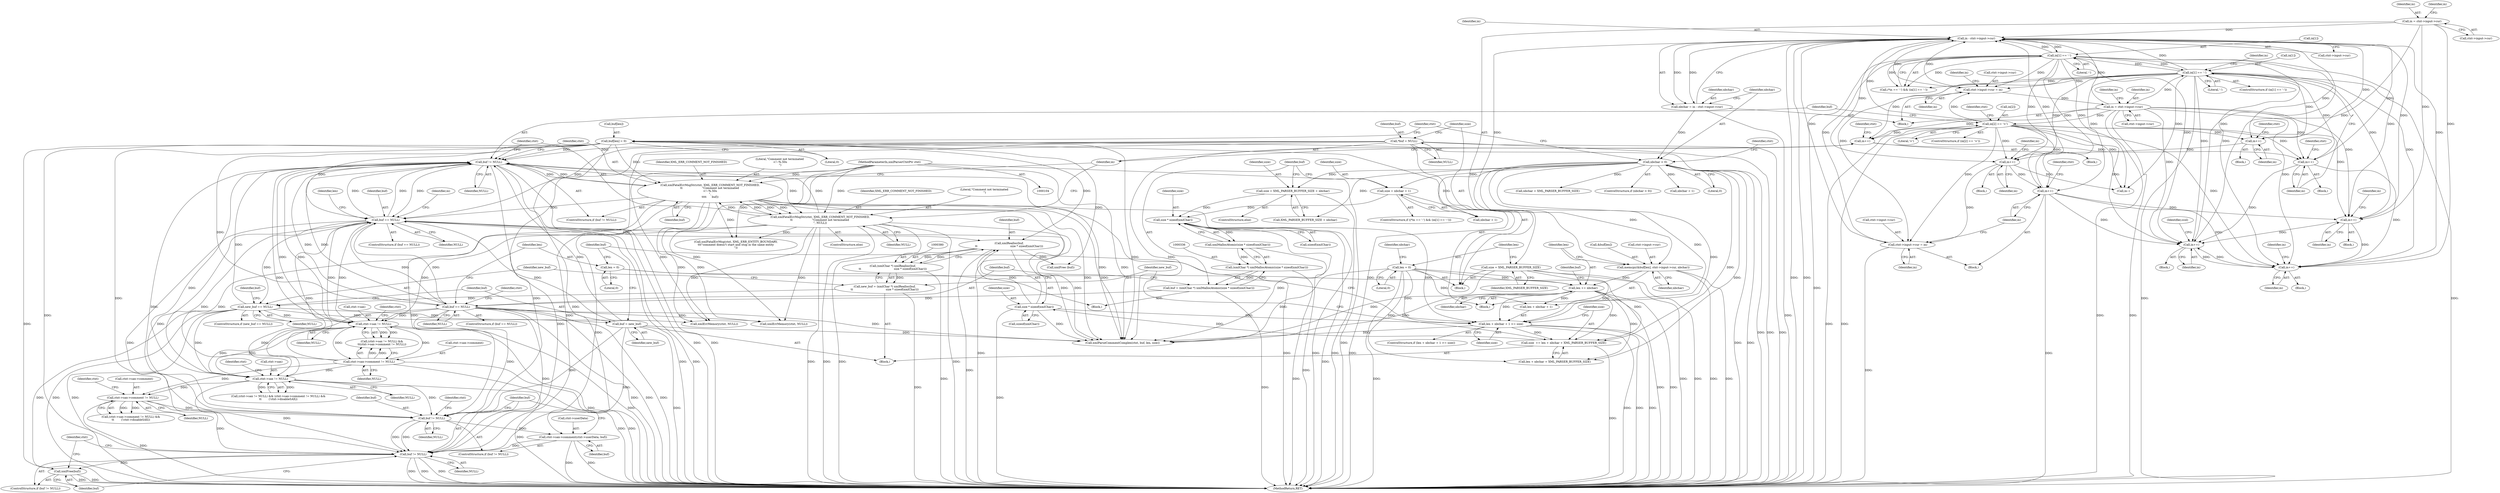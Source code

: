 digraph "0_Chrome_d0947db40187f4708c58e64cbd6013faf9eddeed_8@pointer" {
"1000557" [label="(Call,buf != NULL)"];
"1000579" [label="(Call,buf != NULL)"];
"1000343" [label="(Call,buf == NULL)"];
"1000333" [label="(Call,buf = (xmlChar *) xmlMallocAtomic(size * sizeof(xmlChar)))"];
"1000335" [label="(Call,(xmlChar *) xmlMallocAtomic(size * sizeof(xmlChar)))"];
"1000337" [label="(Call,xmlMallocAtomic(size * sizeof(xmlChar)))"];
"1000338" [label="(Call,size * sizeof(xmlChar))"];
"1000328" [label="(Call,size = XML_PARSER_BUFFER_SIZE + nbchar)"];
"1000287" [label="(Call,nbchar > 0)"];
"1000277" [label="(Call,nbchar = in - ctxt->input->cur)"];
"1000279" [label="(Call,in - ctxt->input->cur)"];
"1000508" [label="(Call,in[1] == '-')"];
"1000317" [label="(Call,in[1] == '-')"];
"1000494" [label="(Call,in = ctxt->input->cur)"];
"1000425" [label="(Call,ctxt->input->cur = in)"];
"1000515" [label="(Call,in[2] == '>')"];
"1000238" [label="(Call,in++)"];
"1000601" [label="(Call,in++)"];
"1000593" [label="(Call,in++)"];
"1000474" [label="(Call,in++)"];
"1000459" [label="(Call,in++)"];
"1000438" [label="(Call,in++)"];
"1000198" [label="(Call,in++)"];
"1000168" [label="(Call,in = ctxt->input->cur)"];
"1000270" [label="(Call,in++)"];
"1000467" [label="(Call,ctxt->input->cur = in)"];
"1000322" [label="(Call,size = nbchar + 1)"];
"1000420" [label="(Call,buf[len] = 0)"];
"1000307" [label="(Call,buf == NULL)"];
"1000403" [label="(Call,buf = new_buf)"];
"1000388" [label="(Call,new_buf == NULL)"];
"1000377" [label="(Call,new_buf = (xmlChar *) xmlRealloc(buf,\n\t\t                                     size * sizeof(xmlChar)))"];
"1000379" [label="(Call,(xmlChar *) xmlRealloc(buf,\n\t\t                                     size * sizeof(xmlChar)))"];
"1000381" [label="(Call,xmlRealloc(buf,\n\t\t                                     size * sizeof(xmlChar)))"];
"1000383" [label="(Call,size * sizeof(xmlChar))"];
"1000370" [label="(Call,size  += len + nbchar + XML_PARSER_BUFFER_SIZE)"];
"1000116" [label="(Call,len = 0)"];
"1000417" [label="(Call,len += nbchar)"];
"1000406" [label="(Call,memcpy(&buf[len], ctxt->input->cur, nbchar))"];
"1000356" [label="(Call,len = 0)"];
"1000361" [label="(Call,len + nbchar + 1 >= size)"];
"1000112" [label="(Call,size = XML_PARSER_BUFFER_SIZE)"];
"1000582" [label="(Call,xmlFatalErrMsgStr(ctxt, XML_ERR_COMMENT_NOT_FINISHED,\n\t\t                      \"Comment not terminated \n<!--%.50s\n\",\n\t\t\t\t      buf))"];
"1000588" [label="(Call,xmlFatalErrMsgStr(ctxt, XML_ERR_COMMENT_NOT_FINISHED,\n\t\t                      \"Comment not terminated \n\", NULL))"];
"1000105" [label="(MethodParameterIn,xmlParserCtxtPtr ctxt)"];
"1000108" [label="(Call,*buf = NULL)"];
"1000298" [label="(Call,ctxt->sax->comment != NULL)"];
"1000293" [label="(Call,ctxt->sax != NULL)"];
"1000544" [label="(Call,ctxt->sax->comment != NULL)"];
"1000538" [label="(Call,ctxt->sax != NULL)"];
"1000560" [label="(Call,ctxt->sax->comment(ctxt->userData, buf))"];
"1000567" [label="(Call,buf != NULL)"];
"1000570" [label="(Call,xmlFree(buf))"];
"1000287" [label="(Call,nbchar > 0)"];
"1000592" [label="(Identifier,NULL)"];
"1000333" [label="(Call,buf = (xmlChar *) xmlMallocAtomic(size * sizeof(xmlChar)))"];
"1000570" [label="(Call,xmlFree(buf))"];
"1000315" [label="(Identifier,in)"];
"1000110" [label="(Identifier,NULL)"];
"1000387" [label="(ControlStructure,if (new_buf == NULL))"];
"1000556" [label="(ControlStructure,if (buf != NULL))"];
"1000169" [label="(Identifier,in)"];
"1000294" [label="(Call,ctxt->sax)"];
"1000345" [label="(Identifier,NULL)"];
"1000542" [label="(Identifier,NULL)"];
"1000293" [label="(Call,ctxt->sax != NULL)"];
"1000328" [label="(Call,size = XML_PARSER_BUFFER_SIZE + nbchar)"];
"1000593" [label="(Call,in++)"];
"1000422" [label="(Identifier,buf)"];
"1000562" [label="(Identifier,ctxt)"];
"1000307" [label="(Call,buf == NULL)"];
"1000108" [label="(Call,*buf = NULL)"];
"1000543" [label="(Call,(ctxt->sax->comment != NULL) &&\n\t\t        (!ctxt->disableSAX))"];
"1000509" [label="(Call,in[1])"];
"1000584" [label="(Identifier,XML_ERR_COMMENT_NOT_FINISHED)"];
"1000357" [label="(Identifier,len)"];
"1000317" [label="(Call,in[1] == '-')"];
"1000569" [label="(Identifier,NULL)"];
"1000377" [label="(Call,new_buf = (xmlChar *) xmlRealloc(buf,\n\t\t                                     size * sizeof(xmlChar)))"];
"1000557" [label="(Call,buf != NULL)"];
"1000334" [label="(Identifier,buf)"];
"1000374" [label="(Call,nbchar + XML_PARSER_BUFFER_SIZE)"];
"1000602" [label="(Identifier,in)"];
"1000404" [label="(Identifier,buf)"];
"1000568" [label="(Identifier,buf)"];
"1000281" [label="(Call,ctxt->input->cur)"];
"1000295" [label="(Identifier,ctxt)"];
"1000425" [label="(Call,ctxt->input->cur = in)"];
"1000305" [label="(Block,)"];
"1000363" [label="(Identifier,len)"];
"1000329" [label="(Identifier,size)"];
"1000525" [label="(Identifier,ctxt)"];
"1000392" [label="(Call,xmlFree (buf))"];
"1000384" [label="(Identifier,size)"];
"1000385" [label="(Call,sizeof(xmlChar))"];
"1000114" [label="(Identifier,XML_PARSER_BUFFER_SIZE)"];
"1000420" [label="(Call,buf[len] = 0)"];
"1000407" [label="(Call,&buf[len])"];
"1000547" [label="(Identifier,ctxt)"];
"1000539" [label="(Call,ctxt->sax)"];
"1000458" [label="(Block,)"];
"1000464" [label="(Identifier,in)"];
"1000368" [label="(Block,)"];
"1000371" [label="(Identifier,size)"];
"1000571" [label="(Identifier,buf)"];
"1000579" [label="(Call,buf != NULL)"];
"1000581" [label="(Identifier,NULL)"];
"1000624" [label="(Call,xmlParseCommentComplex(ctxt, buf, len, size))"];
"1000467" [label="(Call,ctxt->input->cur = in)"];
"1000550" [label="(Identifier,NULL)"];
"1000512" [label="(Literal,'-')"];
"1000558" [label="(Identifier,buf)"];
"1000589" [label="(Identifier,ctxt)"];
"1000321" [label="(Literal,'-')"];
"1000176" [label="(Block,)"];
"1000466" [label="(Block,)"];
"1000390" [label="(Identifier,NULL)"];
"1000361" [label="(Call,len + nbchar + 1 >= size)"];
"1000496" [label="(Call,ctxt->input->cur)"];
"1000561" [label="(Call,ctxt->userData)"];
"1000367" [label="(Identifier,size)"];
"1000342" [label="(ControlStructure,if (buf == NULL))"];
"1000113" [label="(Identifier,size)"];
"1000323" [label="(Identifier,size)"];
"1000578" [label="(ControlStructure,if (buf != NULL))"];
"1000560" [label="(Call,ctxt->sax->comment(ctxt->userData, buf))"];
"1000517" [label="(Identifier,in)"];
"1000437" [label="(Block,)"];
"1000590" [label="(Identifier,XML_ERR_COMMENT_NOT_FINISHED)"];
"1000299" [label="(Call,ctxt->sax->comment)"];
"1000383" [label="(Call,size * sizeof(xmlChar))"];
"1000348" [label="(Identifier,ctxt)"];
"1000358" [label="(Literal,0)"];
"1000635" [label="(MethodReturn,RET)"];
"1000288" [label="(Identifier,nbchar)"];
"1000337" [label="(Call,xmlMallocAtomic(size * sizeof(xmlChar)))"];
"1000566" [label="(ControlStructure,if (buf != NULL))"];
"1000494" [label="(Call,in = ctxt->input->cur)"];
"1000382" [label="(Identifier,buf)"];
"1000238" [label="(Call,in++)"];
"1000199" [label="(Identifier,in)"];
"1000606" [label="(Identifier,ctxt)"];
"1000370" [label="(Call,size  += len + nbchar + XML_PARSER_BUFFER_SIZE)"];
"1000567" [label="(Call,buf != NULL)"];
"1000393" [label="(Identifier,buf)"];
"1000431" [label="(Identifier,in)"];
"1000585" [label="(Literal,\"Comment not terminated \n<!--%.50s\n\")"];
"1000474" [label="(Call,in++)"];
"1000601" [label="(Call,in++)"];
"1000417" [label="(Call,len += nbchar)"];
"1000344" [label="(Identifier,buf)"];
"1000339" [label="(Identifier,size)"];
"1000168" [label="(Call,in = ctxt->input->cur)"];
"1000479" [label="(Identifier,ctxt)"];
"1000379" [label="(Call,(xmlChar *) xmlRealloc(buf,\n\t\t                                     size * sizeof(xmlChar)))"];
"1000306" [label="(ControlStructure,if (buf == NULL))"];
"1000553" [label="(Identifier,ctxt)"];
"1000372" [label="(Call,len + nbchar + XML_PARSER_BUFFER_SIZE)"];
"1000274" [label="(Identifier,in)"];
"1000280" [label="(Identifier,in)"];
"1000443" [label="(Identifier,ctxt)"];
"1000416" [label="(Identifier,nbchar)"];
"1000362" [label="(Call,len + nbchar + 1)"];
"1000330" [label="(Call,XML_PARSER_BUFFER_SIZE + nbchar)"];
"1000515" [label="(Call,in[2] == '>')"];
"1000506" [label="(Block,)"];
"1000508" [label="(Call,in[1] == '-')"];
"1000327" [label="(ControlStructure,else)"];
"1000298" [label="(Call,ctxt->sax->comment != NULL)"];
"1000322" [label="(Call,size = nbchar + 1)"];
"1000301" [label="(Identifier,ctxt)"];
"1000170" [label="(Call,ctxt->input->cur)"];
"1000237" [label="(Block,)"];
"1000277" [label="(Call,nbchar = in - ctxt->input->cur)"];
"1000583" [label="(Identifier,ctxt)"];
"1000389" [label="(Identifier,new_buf)"];
"1000241" [label="(Identifier,ccol)"];
"1000544" [label="(Call,ctxt->sax->comment != NULL)"];
"1000411" [label="(Call,ctxt->input->cur)"];
"1000180" [label="(Identifier,in)"];
"1000335" [label="(Call,(xmlChar *) xmlMallocAtomic(size * sizeof(xmlChar)))"];
"1000439" [label="(Identifier,in)"];
"1000116" [label="(Call,len = 0)"];
"1000424" [label="(Literal,0)"];
"1000530" [label="(Call,xmlFatalErrMsg(ctxt, XML_ERR_ENTITY_BOUNDARY,\n\t\t\t\"comment doesn't start and stop in the same entity\n\"))"];
"1000356" [label="(Call,len = 0)"];
"1000381" [label="(Call,xmlRealloc(buf,\n\t\t                                     size * sizeof(xmlChar)))"];
"1000118" [label="(Literal,0)"];
"1000507" [label="(ControlStructure,if (in[1] == '-'))"];
"1000198" [label="(Call,in++)"];
"1000564" [label="(Identifier,buf)"];
"1000586" [label="(Identifier,buf)"];
"1000343" [label="(Call,buf == NULL)"];
"1000286" [label="(ControlStructure,if (nbchar > 0))"];
"1000495" [label="(Identifier,in)"];
"1000105" [label="(MethodParameterIn,xmlParserCtxtPtr ctxt)"];
"1000338" [label="(Call,size * sizeof(xmlChar))"];
"1000347" [label="(Call,xmlErrMemory(ctxt, NULL))"];
"1000580" [label="(Identifier,buf)"];
"1000490" [label="(Call,in--)"];
"1000468" [label="(Call,ctxt->input->cur)"];
"1000297" [label="(Identifier,NULL)"];
"1000279" [label="(Call,in - ctxt->input->cur)"];
"1000574" [label="(Identifier,ctxt)"];
"1000519" [label="(Literal,'>')"];
"1000421" [label="(Call,buf[len])"];
"1000312" [label="(Call,(*in == '-') && (in[1] == '-'))"];
"1000403" [label="(Call,buf = new_buf)"];
"1000598" [label="(Identifier,ctxt)"];
"1000459" [label="(Call,in++)"];
"1000438" [label="(Call,in++)"];
"1000587" [label="(ControlStructure,else)"];
"1000309" [label="(Identifier,NULL)"];
"1000340" [label="(Call,sizeof(xmlChar))"];
"1000112" [label="(Call,size = XML_PARSER_BUFFER_SIZE)"];
"1000516" [label="(Call,in[2])"];
"1000559" [label="(Identifier,NULL)"];
"1000318" [label="(Call,in[1])"];
"1000278" [label="(Identifier,nbchar)"];
"1000256" [label="(Block,)"];
"1000117" [label="(Identifier,len)"];
"1000109" [label="(Identifier,buf)"];
"1000426" [label="(Call,ctxt->input->cur)"];
"1000504" [label="(Identifier,in)"];
"1000475" [label="(Identifier,in)"];
"1000394" [label="(Call,xmlErrMemory(ctxt, NULL))"];
"1000409" [label="(Identifier,buf)"];
"1000271" [label="(Identifier,in)"];
"1000588" [label="(Call,xmlFatalErrMsgStr(ctxt, XML_ERR_COMMENT_NOT_FINISHED,\n\t\t                      \"Comment not terminated \n\", NULL))"];
"1000364" [label="(Call,nbchar + 1)"];
"1000360" [label="(ControlStructure,if (len + nbchar + 1 >= size))"];
"1000311" [label="(ControlStructure,if ((*in == '-') && (in[1] == '-')))"];
"1000538" [label="(Call,ctxt->sax != NULL)"];
"1000270" [label="(Call,in++)"];
"1000419" [label="(Identifier,nbchar)"];
"1000202" [label="(Identifier,in)"];
"1000239" [label="(Identifier,in)"];
"1000406" [label="(Call,memcpy(&buf[len], ctxt->input->cur, nbchar))"];
"1000537" [label="(Call,(ctxt->sax != NULL) && (ctxt->sax->comment != NULL) &&\n\t\t        (!ctxt->disableSAX))"];
"1000514" [label="(ControlStructure,if (in[2] == '>'))"];
"1000378" [label="(Identifier,new_buf)"];
"1000545" [label="(Call,ctxt->sax->comment)"];
"1000405" [label="(Identifier,new_buf)"];
"1000324" [label="(Call,nbchar + 1)"];
"1000308" [label="(Identifier,buf)"];
"1000435" [label="(Identifier,in)"];
"1000473" [label="(Identifier,in)"];
"1000594" [label="(Identifier,in)"];
"1000388" [label="(Call,new_buf == NULL)"];
"1000591" [label="(Literal,\"Comment not terminated \n\")"];
"1000289" [label="(Literal,0)"];
"1000428" [label="(Identifier,ctxt)"];
"1000292" [label="(Call,(ctxt->sax != NULL) &&\n\t\t(ctxt->sax->comment != NULL))"];
"1000460" [label="(Identifier,in)"];
"1000310" [label="(Block,)"];
"1000106" [label="(Block,)"];
"1000304" [label="(Identifier,NULL)"];
"1000123" [label="(Identifier,nbchar)"];
"1000184" [label="(Block,)"];
"1000513" [label="(Block,)"];
"1000418" [label="(Identifier,len)"];
"1000582" [label="(Call,xmlFatalErrMsgStr(ctxt, XML_ERR_COMMENT_NOT_FINISHED,\n\t\t                      \"Comment not terminated \n<!--%.50s\n\",\n\t\t\t\t      buf))"];
"1000557" -> "1000556"  [label="AST: "];
"1000557" -> "1000559"  [label="CFG: "];
"1000558" -> "1000557"  [label="AST: "];
"1000559" -> "1000557"  [label="AST: "];
"1000562" -> "1000557"  [label="CFG: "];
"1000568" -> "1000557"  [label="CFG: "];
"1000579" -> "1000557"  [label="DDG: "];
"1000343" -> "1000557"  [label="DDG: "];
"1000403" -> "1000557"  [label="DDG: "];
"1000582" -> "1000557"  [label="DDG: "];
"1000420" -> "1000557"  [label="DDG: "];
"1000307" -> "1000557"  [label="DDG: "];
"1000108" -> "1000557"  [label="DDG: "];
"1000544" -> "1000557"  [label="DDG: "];
"1000538" -> "1000557"  [label="DDG: "];
"1000557" -> "1000560"  [label="DDG: "];
"1000557" -> "1000567"  [label="DDG: "];
"1000557" -> "1000567"  [label="DDG: "];
"1000579" -> "1000578"  [label="AST: "];
"1000579" -> "1000581"  [label="CFG: "];
"1000580" -> "1000579"  [label="AST: "];
"1000581" -> "1000579"  [label="AST: "];
"1000583" -> "1000579"  [label="CFG: "];
"1000589" -> "1000579"  [label="CFG: "];
"1000579" -> "1000635"  [label="DDG: "];
"1000579" -> "1000635"  [label="DDG: "];
"1000579" -> "1000293"  [label="DDG: "];
"1000579" -> "1000307"  [label="DDG: "];
"1000579" -> "1000538"  [label="DDG: "];
"1000579" -> "1000567"  [label="DDG: "];
"1000343" -> "1000579"  [label="DDG: "];
"1000343" -> "1000579"  [label="DDG: "];
"1000403" -> "1000579"  [label="DDG: "];
"1000582" -> "1000579"  [label="DDG: "];
"1000420" -> "1000579"  [label="DDG: "];
"1000307" -> "1000579"  [label="DDG: "];
"1000307" -> "1000579"  [label="DDG: "];
"1000108" -> "1000579"  [label="DDG: "];
"1000298" -> "1000579"  [label="DDG: "];
"1000588" -> "1000579"  [label="DDG: "];
"1000293" -> "1000579"  [label="DDG: "];
"1000388" -> "1000579"  [label="DDG: "];
"1000579" -> "1000582"  [label="DDG: "];
"1000579" -> "1000588"  [label="DDG: "];
"1000579" -> "1000624"  [label="DDG: "];
"1000343" -> "1000342"  [label="AST: "];
"1000343" -> "1000345"  [label="CFG: "];
"1000344" -> "1000343"  [label="AST: "];
"1000345" -> "1000343"  [label="AST: "];
"1000348" -> "1000343"  [label="CFG: "];
"1000357" -> "1000343"  [label="CFG: "];
"1000343" -> "1000635"  [label="DDG: "];
"1000343" -> "1000635"  [label="DDG: "];
"1000343" -> "1000635"  [label="DDG: "];
"1000343" -> "1000293"  [label="DDG: "];
"1000343" -> "1000307"  [label="DDG: "];
"1000333" -> "1000343"  [label="DDG: "];
"1000420" -> "1000343"  [label="DDG: "];
"1000307" -> "1000343"  [label="DDG: "];
"1000343" -> "1000347"  [label="DDG: "];
"1000343" -> "1000538"  [label="DDG: "];
"1000343" -> "1000567"  [label="DDG: "];
"1000343" -> "1000624"  [label="DDG: "];
"1000333" -> "1000310"  [label="AST: "];
"1000333" -> "1000335"  [label="CFG: "];
"1000334" -> "1000333"  [label="AST: "];
"1000335" -> "1000333"  [label="AST: "];
"1000344" -> "1000333"  [label="CFG: "];
"1000333" -> "1000635"  [label="DDG: "];
"1000335" -> "1000333"  [label="DDG: "];
"1000335" -> "1000337"  [label="CFG: "];
"1000336" -> "1000335"  [label="AST: "];
"1000337" -> "1000335"  [label="AST: "];
"1000335" -> "1000635"  [label="DDG: "];
"1000337" -> "1000335"  [label="DDG: "];
"1000337" -> "1000338"  [label="CFG: "];
"1000338" -> "1000337"  [label="AST: "];
"1000337" -> "1000635"  [label="DDG: "];
"1000338" -> "1000337"  [label="DDG: "];
"1000338" -> "1000340"  [label="CFG: "];
"1000339" -> "1000338"  [label="AST: "];
"1000340" -> "1000338"  [label="AST: "];
"1000338" -> "1000635"  [label="DDG: "];
"1000328" -> "1000338"  [label="DDG: "];
"1000322" -> "1000338"  [label="DDG: "];
"1000338" -> "1000361"  [label="DDG: "];
"1000338" -> "1000624"  [label="DDG: "];
"1000328" -> "1000327"  [label="AST: "];
"1000328" -> "1000330"  [label="CFG: "];
"1000329" -> "1000328"  [label="AST: "];
"1000330" -> "1000328"  [label="AST: "];
"1000334" -> "1000328"  [label="CFG: "];
"1000328" -> "1000635"  [label="DDG: "];
"1000287" -> "1000328"  [label="DDG: "];
"1000287" -> "1000286"  [label="AST: "];
"1000287" -> "1000289"  [label="CFG: "];
"1000288" -> "1000287"  [label="AST: "];
"1000289" -> "1000287"  [label="AST: "];
"1000295" -> "1000287"  [label="CFG: "];
"1000428" -> "1000287"  [label="CFG: "];
"1000287" -> "1000635"  [label="DDG: "];
"1000287" -> "1000635"  [label="DDG: "];
"1000277" -> "1000287"  [label="DDG: "];
"1000287" -> "1000322"  [label="DDG: "];
"1000287" -> "1000324"  [label="DDG: "];
"1000287" -> "1000330"  [label="DDG: "];
"1000287" -> "1000361"  [label="DDG: "];
"1000287" -> "1000362"  [label="DDG: "];
"1000287" -> "1000364"  [label="DDG: "];
"1000287" -> "1000370"  [label="DDG: "];
"1000287" -> "1000372"  [label="DDG: "];
"1000287" -> "1000374"  [label="DDG: "];
"1000287" -> "1000406"  [label="DDG: "];
"1000277" -> "1000176"  [label="AST: "];
"1000277" -> "1000279"  [label="CFG: "];
"1000278" -> "1000277"  [label="AST: "];
"1000279" -> "1000277"  [label="AST: "];
"1000288" -> "1000277"  [label="CFG: "];
"1000277" -> "1000635"  [label="DDG: "];
"1000279" -> "1000277"  [label="DDG: "];
"1000279" -> "1000277"  [label="DDG: "];
"1000279" -> "1000281"  [label="CFG: "];
"1000280" -> "1000279"  [label="AST: "];
"1000281" -> "1000279"  [label="AST: "];
"1000279" -> "1000635"  [label="DDG: "];
"1000279" -> "1000635"  [label="DDG: "];
"1000508" -> "1000279"  [label="DDG: "];
"1000238" -> "1000279"  [label="DDG: "];
"1000601" -> "1000279"  [label="DDG: "];
"1000474" -> "1000279"  [label="DDG: "];
"1000198" -> "1000279"  [label="DDG: "];
"1000270" -> "1000279"  [label="DDG: "];
"1000168" -> "1000279"  [label="DDG: "];
"1000317" -> "1000279"  [label="DDG: "];
"1000494" -> "1000279"  [label="DDG: "];
"1000515" -> "1000279"  [label="DDG: "];
"1000467" -> "1000279"  [label="DDG: "];
"1000425" -> "1000279"  [label="DDG: "];
"1000279" -> "1000317"  [label="DDG: "];
"1000279" -> "1000406"  [label="DDG: "];
"1000279" -> "1000425"  [label="DDG: "];
"1000279" -> "1000438"  [label="DDG: "];
"1000279" -> "1000459"  [label="DDG: "];
"1000508" -> "1000507"  [label="AST: "];
"1000508" -> "1000512"  [label="CFG: "];
"1000509" -> "1000508"  [label="AST: "];
"1000512" -> "1000508"  [label="AST: "];
"1000517" -> "1000508"  [label="CFG: "];
"1000602" -> "1000508"  [label="CFG: "];
"1000508" -> "1000635"  [label="DDG: "];
"1000508" -> "1000635"  [label="DDG: "];
"1000508" -> "1000198"  [label="DDG: "];
"1000508" -> "1000238"  [label="DDG: "];
"1000508" -> "1000270"  [label="DDG: "];
"1000508" -> "1000312"  [label="DDG: "];
"1000508" -> "1000317"  [label="DDG: "];
"1000508" -> "1000425"  [label="DDG: "];
"1000508" -> "1000438"  [label="DDG: "];
"1000508" -> "1000459"  [label="DDG: "];
"1000508" -> "1000467"  [label="DDG: "];
"1000508" -> "1000474"  [label="DDG: "];
"1000508" -> "1000490"  [label="DDG: "];
"1000317" -> "1000508"  [label="DDG: "];
"1000494" -> "1000508"  [label="DDG: "];
"1000508" -> "1000593"  [label="DDG: "];
"1000508" -> "1000601"  [label="DDG: "];
"1000317" -> "1000312"  [label="AST: "];
"1000317" -> "1000321"  [label="CFG: "];
"1000318" -> "1000317"  [label="AST: "];
"1000321" -> "1000317"  [label="AST: "];
"1000312" -> "1000317"  [label="CFG: "];
"1000317" -> "1000635"  [label="DDG: "];
"1000317" -> "1000198"  [label="DDG: "];
"1000317" -> "1000238"  [label="DDG: "];
"1000317" -> "1000270"  [label="DDG: "];
"1000317" -> "1000312"  [label="DDG: "];
"1000317" -> "1000312"  [label="DDG: "];
"1000317" -> "1000425"  [label="DDG: "];
"1000317" -> "1000438"  [label="DDG: "];
"1000317" -> "1000459"  [label="DDG: "];
"1000317" -> "1000467"  [label="DDG: "];
"1000317" -> "1000474"  [label="DDG: "];
"1000317" -> "1000490"  [label="DDG: "];
"1000494" -> "1000176"  [label="AST: "];
"1000494" -> "1000496"  [label="CFG: "];
"1000495" -> "1000494"  [label="AST: "];
"1000496" -> "1000494"  [label="AST: "];
"1000504" -> "1000494"  [label="CFG: "];
"1000494" -> "1000635"  [label="DDG: "];
"1000494" -> "1000635"  [label="DDG: "];
"1000494" -> "1000198"  [label="DDG: "];
"1000494" -> "1000238"  [label="DDG: "];
"1000494" -> "1000270"  [label="DDG: "];
"1000425" -> "1000494"  [label="DDG: "];
"1000494" -> "1000515"  [label="DDG: "];
"1000494" -> "1000593"  [label="DDG: "];
"1000494" -> "1000601"  [label="DDG: "];
"1000425" -> "1000176"  [label="AST: "];
"1000425" -> "1000431"  [label="CFG: "];
"1000426" -> "1000425"  [label="AST: "];
"1000431" -> "1000425"  [label="AST: "];
"1000435" -> "1000425"  [label="CFG: "];
"1000515" -> "1000425"  [label="DDG: "];
"1000515" -> "1000514"  [label="AST: "];
"1000515" -> "1000519"  [label="CFG: "];
"1000516" -> "1000515"  [label="AST: "];
"1000519" -> "1000515"  [label="AST: "];
"1000525" -> "1000515"  [label="CFG: "];
"1000580" -> "1000515"  [label="CFG: "];
"1000515" -> "1000635"  [label="DDG: "];
"1000515" -> "1000635"  [label="DDG: "];
"1000515" -> "1000198"  [label="DDG: "];
"1000515" -> "1000238"  [label="DDG: "];
"1000515" -> "1000270"  [label="DDG: "];
"1000515" -> "1000438"  [label="DDG: "];
"1000515" -> "1000459"  [label="DDG: "];
"1000515" -> "1000467"  [label="DDG: "];
"1000515" -> "1000474"  [label="DDG: "];
"1000515" -> "1000490"  [label="DDG: "];
"1000515" -> "1000593"  [label="DDG: "];
"1000515" -> "1000601"  [label="DDG: "];
"1000238" -> "1000237"  [label="AST: "];
"1000238" -> "1000239"  [label="CFG: "];
"1000239" -> "1000238"  [label="AST: "];
"1000241" -> "1000238"  [label="CFG: "];
"1000601" -> "1000238"  [label="DDG: "];
"1000474" -> "1000238"  [label="DDG: "];
"1000198" -> "1000238"  [label="DDG: "];
"1000270" -> "1000238"  [label="DDG: "];
"1000168" -> "1000238"  [label="DDG: "];
"1000238" -> "1000270"  [label="DDG: "];
"1000601" -> "1000506"  [label="AST: "];
"1000601" -> "1000602"  [label="CFG: "];
"1000602" -> "1000601"  [label="AST: "];
"1000606" -> "1000601"  [label="CFG: "];
"1000601" -> "1000270"  [label="DDG: "];
"1000593" -> "1000601"  [label="DDG: "];
"1000593" -> "1000513"  [label="AST: "];
"1000593" -> "1000594"  [label="CFG: "];
"1000594" -> "1000593"  [label="AST: "];
"1000598" -> "1000593"  [label="CFG: "];
"1000474" -> "1000466"  [label="AST: "];
"1000474" -> "1000475"  [label="CFG: "];
"1000475" -> "1000474"  [label="AST: "];
"1000479" -> "1000474"  [label="CFG: "];
"1000474" -> "1000635"  [label="DDG: "];
"1000474" -> "1000198"  [label="DDG: "];
"1000474" -> "1000270"  [label="DDG: "];
"1000459" -> "1000474"  [label="DDG: "];
"1000459" -> "1000458"  [label="AST: "];
"1000459" -> "1000460"  [label="CFG: "];
"1000460" -> "1000459"  [label="AST: "];
"1000464" -> "1000459"  [label="CFG: "];
"1000438" -> "1000459"  [label="DDG: "];
"1000459" -> "1000467"  [label="DDG: "];
"1000459" -> "1000490"  [label="DDG: "];
"1000438" -> "1000437"  [label="AST: "];
"1000438" -> "1000439"  [label="CFG: "];
"1000439" -> "1000438"  [label="AST: "];
"1000443" -> "1000438"  [label="CFG: "];
"1000198" -> "1000184"  [label="AST: "];
"1000198" -> "1000199"  [label="CFG: "];
"1000199" -> "1000198"  [label="AST: "];
"1000202" -> "1000198"  [label="CFG: "];
"1000168" -> "1000198"  [label="DDG: "];
"1000198" -> "1000270"  [label="DDG: "];
"1000168" -> "1000106"  [label="AST: "];
"1000168" -> "1000170"  [label="CFG: "];
"1000169" -> "1000168"  [label="AST: "];
"1000170" -> "1000168"  [label="AST: "];
"1000180" -> "1000168"  [label="CFG: "];
"1000168" -> "1000270"  [label="DDG: "];
"1000270" -> "1000256"  [label="AST: "];
"1000270" -> "1000271"  [label="CFG: "];
"1000271" -> "1000270"  [label="AST: "];
"1000274" -> "1000270"  [label="CFG: "];
"1000467" -> "1000466"  [label="AST: "];
"1000467" -> "1000473"  [label="CFG: "];
"1000468" -> "1000467"  [label="AST: "];
"1000473" -> "1000467"  [label="AST: "];
"1000475" -> "1000467"  [label="CFG: "];
"1000467" -> "1000635"  [label="DDG: "];
"1000322" -> "1000311"  [label="AST: "];
"1000322" -> "1000324"  [label="CFG: "];
"1000323" -> "1000322"  [label="AST: "];
"1000324" -> "1000322"  [label="AST: "];
"1000334" -> "1000322"  [label="CFG: "];
"1000322" -> "1000635"  [label="DDG: "];
"1000420" -> "1000305"  [label="AST: "];
"1000420" -> "1000424"  [label="CFG: "];
"1000421" -> "1000420"  [label="AST: "];
"1000424" -> "1000420"  [label="AST: "];
"1000428" -> "1000420"  [label="CFG: "];
"1000420" -> "1000635"  [label="DDG: "];
"1000420" -> "1000307"  [label="DDG: "];
"1000420" -> "1000381"  [label="DDG: "];
"1000420" -> "1000392"  [label="DDG: "];
"1000420" -> "1000560"  [label="DDG: "];
"1000420" -> "1000567"  [label="DDG: "];
"1000420" -> "1000570"  [label="DDG: "];
"1000420" -> "1000582"  [label="DDG: "];
"1000420" -> "1000624"  [label="DDG: "];
"1000307" -> "1000306"  [label="AST: "];
"1000307" -> "1000309"  [label="CFG: "];
"1000308" -> "1000307"  [label="AST: "];
"1000309" -> "1000307"  [label="AST: "];
"1000315" -> "1000307"  [label="CFG: "];
"1000363" -> "1000307"  [label="CFG: "];
"1000307" -> "1000635"  [label="DDG: "];
"1000307" -> "1000635"  [label="DDG: "];
"1000307" -> "1000293"  [label="DDG: "];
"1000403" -> "1000307"  [label="DDG: "];
"1000582" -> "1000307"  [label="DDG: "];
"1000108" -> "1000307"  [label="DDG: "];
"1000298" -> "1000307"  [label="DDG: "];
"1000293" -> "1000307"  [label="DDG: "];
"1000307" -> "1000381"  [label="DDG: "];
"1000307" -> "1000388"  [label="DDG: "];
"1000307" -> "1000538"  [label="DDG: "];
"1000307" -> "1000567"  [label="DDG: "];
"1000307" -> "1000624"  [label="DDG: "];
"1000403" -> "1000368"  [label="AST: "];
"1000403" -> "1000405"  [label="CFG: "];
"1000404" -> "1000403"  [label="AST: "];
"1000405" -> "1000403"  [label="AST: "];
"1000409" -> "1000403"  [label="CFG: "];
"1000403" -> "1000635"  [label="DDG: "];
"1000388" -> "1000403"  [label="DDG: "];
"1000403" -> "1000567"  [label="DDG: "];
"1000403" -> "1000624"  [label="DDG: "];
"1000388" -> "1000387"  [label="AST: "];
"1000388" -> "1000390"  [label="CFG: "];
"1000389" -> "1000388"  [label="AST: "];
"1000390" -> "1000388"  [label="AST: "];
"1000393" -> "1000388"  [label="CFG: "];
"1000404" -> "1000388"  [label="CFG: "];
"1000388" -> "1000635"  [label="DDG: "];
"1000388" -> "1000635"  [label="DDG: "];
"1000388" -> "1000635"  [label="DDG: "];
"1000388" -> "1000293"  [label="DDG: "];
"1000377" -> "1000388"  [label="DDG: "];
"1000388" -> "1000394"  [label="DDG: "];
"1000388" -> "1000538"  [label="DDG: "];
"1000377" -> "1000368"  [label="AST: "];
"1000377" -> "1000379"  [label="CFG: "];
"1000378" -> "1000377"  [label="AST: "];
"1000379" -> "1000377"  [label="AST: "];
"1000389" -> "1000377"  [label="CFG: "];
"1000377" -> "1000635"  [label="DDG: "];
"1000379" -> "1000377"  [label="DDG: "];
"1000379" -> "1000381"  [label="CFG: "];
"1000380" -> "1000379"  [label="AST: "];
"1000381" -> "1000379"  [label="AST: "];
"1000379" -> "1000635"  [label="DDG: "];
"1000381" -> "1000379"  [label="DDG: "];
"1000381" -> "1000379"  [label="DDG: "];
"1000381" -> "1000383"  [label="CFG: "];
"1000382" -> "1000381"  [label="AST: "];
"1000383" -> "1000381"  [label="AST: "];
"1000381" -> "1000635"  [label="DDG: "];
"1000383" -> "1000381"  [label="DDG: "];
"1000381" -> "1000392"  [label="DDG: "];
"1000383" -> "1000385"  [label="CFG: "];
"1000384" -> "1000383"  [label="AST: "];
"1000385" -> "1000383"  [label="AST: "];
"1000383" -> "1000635"  [label="DDG: "];
"1000383" -> "1000361"  [label="DDG: "];
"1000370" -> "1000383"  [label="DDG: "];
"1000383" -> "1000624"  [label="DDG: "];
"1000370" -> "1000368"  [label="AST: "];
"1000370" -> "1000372"  [label="CFG: "];
"1000371" -> "1000370"  [label="AST: "];
"1000372" -> "1000370"  [label="AST: "];
"1000378" -> "1000370"  [label="CFG: "];
"1000370" -> "1000635"  [label="DDG: "];
"1000116" -> "1000370"  [label="DDG: "];
"1000417" -> "1000370"  [label="DDG: "];
"1000361" -> "1000370"  [label="DDG: "];
"1000116" -> "1000106"  [label="AST: "];
"1000116" -> "1000118"  [label="CFG: "];
"1000117" -> "1000116"  [label="AST: "];
"1000118" -> "1000116"  [label="AST: "];
"1000123" -> "1000116"  [label="CFG: "];
"1000116" -> "1000635"  [label="DDG: "];
"1000116" -> "1000361"  [label="DDG: "];
"1000116" -> "1000362"  [label="DDG: "];
"1000116" -> "1000372"  [label="DDG: "];
"1000116" -> "1000417"  [label="DDG: "];
"1000116" -> "1000624"  [label="DDG: "];
"1000417" -> "1000305"  [label="AST: "];
"1000417" -> "1000419"  [label="CFG: "];
"1000418" -> "1000417"  [label="AST: "];
"1000419" -> "1000417"  [label="AST: "];
"1000422" -> "1000417"  [label="CFG: "];
"1000417" -> "1000635"  [label="DDG: "];
"1000417" -> "1000635"  [label="DDG: "];
"1000417" -> "1000361"  [label="DDG: "];
"1000417" -> "1000362"  [label="DDG: "];
"1000417" -> "1000372"  [label="DDG: "];
"1000406" -> "1000417"  [label="DDG: "];
"1000356" -> "1000417"  [label="DDG: "];
"1000417" -> "1000624"  [label="DDG: "];
"1000406" -> "1000305"  [label="AST: "];
"1000406" -> "1000416"  [label="CFG: "];
"1000407" -> "1000406"  [label="AST: "];
"1000411" -> "1000406"  [label="AST: "];
"1000416" -> "1000406"  [label="AST: "];
"1000418" -> "1000406"  [label="CFG: "];
"1000406" -> "1000635"  [label="DDG: "];
"1000406" -> "1000635"  [label="DDG: "];
"1000356" -> "1000310"  [label="AST: "];
"1000356" -> "1000358"  [label="CFG: "];
"1000357" -> "1000356"  [label="AST: "];
"1000358" -> "1000356"  [label="AST: "];
"1000409" -> "1000356"  [label="CFG: "];
"1000361" -> "1000360"  [label="AST: "];
"1000361" -> "1000367"  [label="CFG: "];
"1000362" -> "1000361"  [label="AST: "];
"1000367" -> "1000361"  [label="AST: "];
"1000371" -> "1000361"  [label="CFG: "];
"1000409" -> "1000361"  [label="CFG: "];
"1000361" -> "1000635"  [label="DDG: "];
"1000361" -> "1000635"  [label="DDG: "];
"1000361" -> "1000635"  [label="DDG: "];
"1000112" -> "1000361"  [label="DDG: "];
"1000361" -> "1000624"  [label="DDG: "];
"1000112" -> "1000106"  [label="AST: "];
"1000112" -> "1000114"  [label="CFG: "];
"1000113" -> "1000112"  [label="AST: "];
"1000114" -> "1000112"  [label="AST: "];
"1000117" -> "1000112"  [label="CFG: "];
"1000112" -> "1000635"  [label="DDG: "];
"1000112" -> "1000635"  [label="DDG: "];
"1000112" -> "1000624"  [label="DDG: "];
"1000582" -> "1000578"  [label="AST: "];
"1000582" -> "1000586"  [label="CFG: "];
"1000583" -> "1000582"  [label="AST: "];
"1000584" -> "1000582"  [label="AST: "];
"1000585" -> "1000582"  [label="AST: "];
"1000586" -> "1000582"  [label="AST: "];
"1000594" -> "1000582"  [label="CFG: "];
"1000582" -> "1000635"  [label="DDG: "];
"1000582" -> "1000635"  [label="DDG: "];
"1000582" -> "1000635"  [label="DDG: "];
"1000582" -> "1000347"  [label="DDG: "];
"1000582" -> "1000394"  [label="DDG: "];
"1000582" -> "1000530"  [label="DDG: "];
"1000582" -> "1000567"  [label="DDG: "];
"1000588" -> "1000582"  [label="DDG: "];
"1000588" -> "1000582"  [label="DDG: "];
"1000105" -> "1000582"  [label="DDG: "];
"1000582" -> "1000588"  [label="DDG: "];
"1000582" -> "1000588"  [label="DDG: "];
"1000582" -> "1000624"  [label="DDG: "];
"1000582" -> "1000624"  [label="DDG: "];
"1000588" -> "1000587"  [label="AST: "];
"1000588" -> "1000592"  [label="CFG: "];
"1000589" -> "1000588"  [label="AST: "];
"1000590" -> "1000588"  [label="AST: "];
"1000591" -> "1000588"  [label="AST: "];
"1000592" -> "1000588"  [label="AST: "];
"1000594" -> "1000588"  [label="CFG: "];
"1000588" -> "1000635"  [label="DDG: "];
"1000588" -> "1000635"  [label="DDG: "];
"1000588" -> "1000635"  [label="DDG: "];
"1000588" -> "1000635"  [label="DDG: "];
"1000588" -> "1000293"  [label="DDG: "];
"1000588" -> "1000347"  [label="DDG: "];
"1000588" -> "1000394"  [label="DDG: "];
"1000588" -> "1000530"  [label="DDG: "];
"1000588" -> "1000538"  [label="DDG: "];
"1000105" -> "1000588"  [label="DDG: "];
"1000588" -> "1000624"  [label="DDG: "];
"1000105" -> "1000104"  [label="AST: "];
"1000105" -> "1000635"  [label="DDG: "];
"1000105" -> "1000347"  [label="DDG: "];
"1000105" -> "1000394"  [label="DDG: "];
"1000105" -> "1000530"  [label="DDG: "];
"1000105" -> "1000624"  [label="DDG: "];
"1000108" -> "1000106"  [label="AST: "];
"1000108" -> "1000110"  [label="CFG: "];
"1000109" -> "1000108"  [label="AST: "];
"1000110" -> "1000108"  [label="AST: "];
"1000113" -> "1000108"  [label="CFG: "];
"1000108" -> "1000635"  [label="DDG: "];
"1000108" -> "1000635"  [label="DDG: "];
"1000108" -> "1000567"  [label="DDG: "];
"1000108" -> "1000624"  [label="DDG: "];
"1000298" -> "1000292"  [label="AST: "];
"1000298" -> "1000304"  [label="CFG: "];
"1000299" -> "1000298"  [label="AST: "];
"1000304" -> "1000298"  [label="AST: "];
"1000292" -> "1000298"  [label="CFG: "];
"1000298" -> "1000635"  [label="DDG: "];
"1000298" -> "1000635"  [label="DDG: "];
"1000298" -> "1000293"  [label="DDG: "];
"1000298" -> "1000292"  [label="DDG: "];
"1000298" -> "1000292"  [label="DDG: "];
"1000293" -> "1000298"  [label="DDG: "];
"1000298" -> "1000538"  [label="DDG: "];
"1000298" -> "1000544"  [label="DDG: "];
"1000293" -> "1000292"  [label="AST: "];
"1000293" -> "1000297"  [label="CFG: "];
"1000294" -> "1000293"  [label="AST: "];
"1000297" -> "1000293"  [label="AST: "];
"1000301" -> "1000293"  [label="CFG: "];
"1000292" -> "1000293"  [label="CFG: "];
"1000293" -> "1000635"  [label="DDG: "];
"1000293" -> "1000635"  [label="DDG: "];
"1000293" -> "1000292"  [label="DDG: "];
"1000293" -> "1000292"  [label="DDG: "];
"1000293" -> "1000538"  [label="DDG: "];
"1000293" -> "1000538"  [label="DDG: "];
"1000544" -> "1000543"  [label="AST: "];
"1000544" -> "1000550"  [label="CFG: "];
"1000545" -> "1000544"  [label="AST: "];
"1000550" -> "1000544"  [label="AST: "];
"1000553" -> "1000544"  [label="CFG: "];
"1000543" -> "1000544"  [label="CFG: "];
"1000544" -> "1000635"  [label="DDG: "];
"1000544" -> "1000543"  [label="DDG: "];
"1000544" -> "1000543"  [label="DDG: "];
"1000538" -> "1000544"  [label="DDG: "];
"1000544" -> "1000567"  [label="DDG: "];
"1000538" -> "1000537"  [label="AST: "];
"1000538" -> "1000542"  [label="CFG: "];
"1000539" -> "1000538"  [label="AST: "];
"1000542" -> "1000538"  [label="AST: "];
"1000547" -> "1000538"  [label="CFG: "];
"1000537" -> "1000538"  [label="CFG: "];
"1000538" -> "1000635"  [label="DDG: "];
"1000538" -> "1000537"  [label="DDG: "];
"1000538" -> "1000537"  [label="DDG: "];
"1000538" -> "1000567"  [label="DDG: "];
"1000560" -> "1000556"  [label="AST: "];
"1000560" -> "1000564"  [label="CFG: "];
"1000561" -> "1000560"  [label="AST: "];
"1000564" -> "1000560"  [label="AST: "];
"1000568" -> "1000560"  [label="CFG: "];
"1000560" -> "1000635"  [label="DDG: "];
"1000560" -> "1000635"  [label="DDG: "];
"1000560" -> "1000567"  [label="DDG: "];
"1000567" -> "1000566"  [label="AST: "];
"1000567" -> "1000569"  [label="CFG: "];
"1000568" -> "1000567"  [label="AST: "];
"1000569" -> "1000567"  [label="AST: "];
"1000571" -> "1000567"  [label="CFG: "];
"1000574" -> "1000567"  [label="CFG: "];
"1000567" -> "1000635"  [label="DDG: "];
"1000567" -> "1000635"  [label="DDG: "];
"1000567" -> "1000635"  [label="DDG: "];
"1000567" -> "1000570"  [label="DDG: "];
"1000570" -> "1000566"  [label="AST: "];
"1000570" -> "1000571"  [label="CFG: "];
"1000571" -> "1000570"  [label="AST: "];
"1000574" -> "1000570"  [label="CFG: "];
"1000570" -> "1000635"  [label="DDG: "];
"1000570" -> "1000635"  [label="DDG: "];
}
